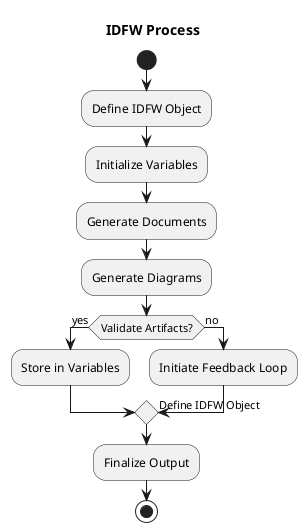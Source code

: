 @startuml
  @startuml "IDEA Flow".wsd
  title "IDFW Process"
  start
  :Define IDFW Object;
  :Initialize Variables;
  :Generate Documents;
  :Generate Diagrams;
  if (Validate Artifacts?) then (yes)
    :Store in Variables;
  else (no)
    :Initiate Feedback Loop;
    -> Define IDFW Object;
  endif
  :Finalize Output;
  stop
@enduml